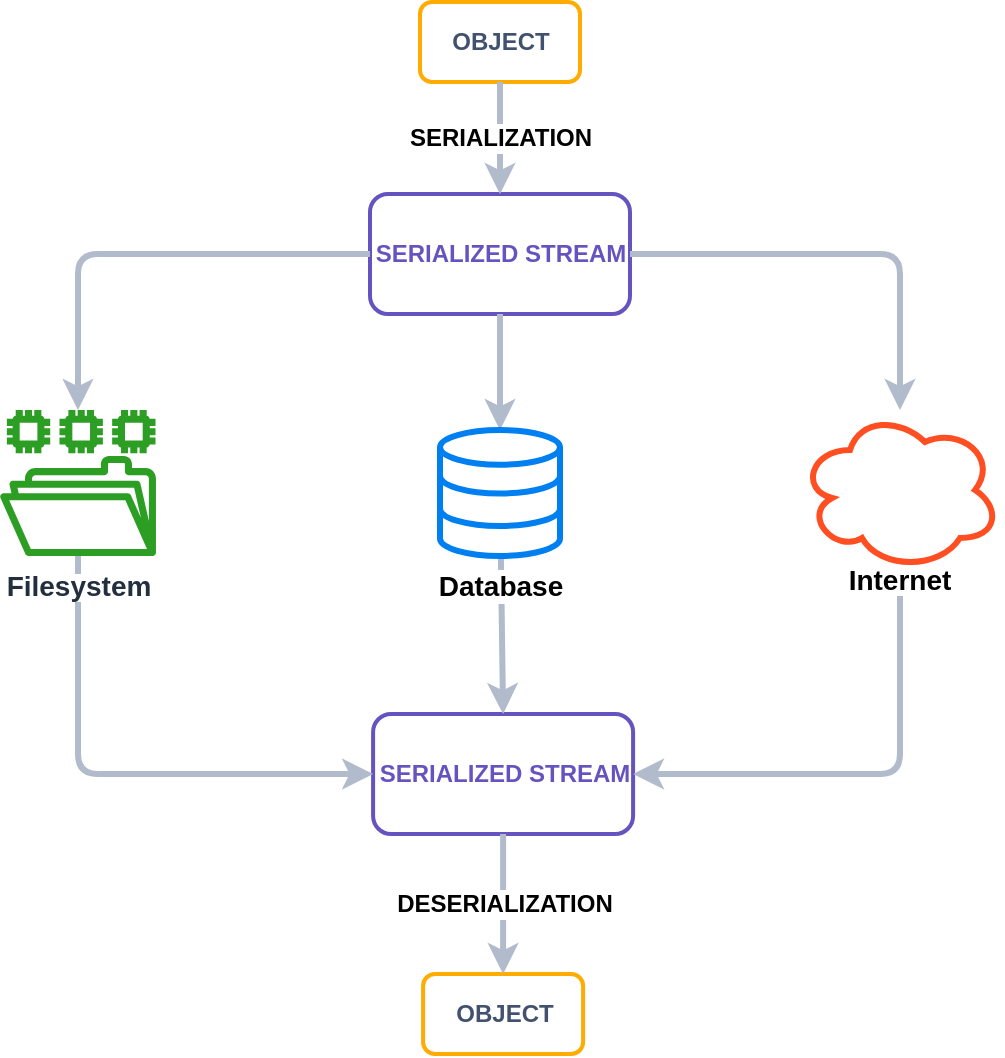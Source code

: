 <mxfile version="12.8.5" type="device"><diagram id="ZyPXkc2f9xM2O0iItujs" name="Page-1"><mxGraphModel dx="1206" dy="741" grid="1" gridSize="10" guides="1" tooltips="1" connect="1" arrows="1" fold="1" page="1" pageScale="1" pageWidth="827" pageHeight="1169" math="0" shadow="0"><root><mxCell id="0"/><mxCell id="1" parent="0"/><mxCell id="Hc8lib_lY8K_t4a0dCTs-1" value="OBJECT" style="dashed=0;html=1;rounded=1;strokeColor=#FFAB00;fontSize=12;align=center;fontStyle=1;strokeWidth=2;fontColor=#42526E" vertex="1" parent="1"><mxGeometry x="360" y="74" width="80" height="40" as="geometry"/></mxCell><mxCell id="Hc8lib_lY8K_t4a0dCTs-2" value="SERIALIZED STREAM" style="dashed=0;html=1;rounded=1;strokeColor=#6554C0;fontSize=12;align=center;fontStyle=1;strokeWidth=2;fontColor=#6554C0" vertex="1" parent="1"><mxGeometry x="335" y="170" width="130" height="60" as="geometry"/></mxCell><mxCell id="Hc8lib_lY8K_t4a0dCTs-12" value="" style="edgeStyle=segmentEdgeStyle;endArrow=classic;html=1;exitX=1;exitY=0.5;exitDx=0;exitDy=0;strokeWidth=3;strokeColor=#B1BBCC;" edge="1" parent="1" source="Hc8lib_lY8K_t4a0dCTs-2" target="Hc8lib_lY8K_t4a0dCTs-6"><mxGeometry width="50" height="50" relative="1" as="geometry"><mxPoint x="550" y="250" as="sourcePoint"/><mxPoint x="600" y="200" as="targetPoint"/></mxGeometry></mxCell><mxCell id="Hc8lib_lY8K_t4a0dCTs-13" value="" style="edgeStyle=segmentEdgeStyle;endArrow=classic;html=1;exitX=0;exitY=0.5;exitDx=0;exitDy=0;strokeWidth=3;strokeColor=#B1BBCC;" edge="1" parent="1" source="Hc8lib_lY8K_t4a0dCTs-2" target="Hc8lib_lY8K_t4a0dCTs-3"><mxGeometry width="50" height="50" relative="1" as="geometry"><mxPoint x="475" y="210" as="sourcePoint"/><mxPoint x="610" y="330" as="targetPoint"/></mxGeometry></mxCell><mxCell id="Hc8lib_lY8K_t4a0dCTs-14" value="" style="endArrow=classic;html=1;exitX=0.5;exitY=1;exitDx=0;exitDy=0;strokeWidth=3;strokeColor=#B1BBCC;" edge="1" parent="1" source="Hc8lib_lY8K_t4a0dCTs-2" target="Hc8lib_lY8K_t4a0dCTs-4"><mxGeometry width="50" height="50" relative="1" as="geometry"><mxPoint x="305" y="570" as="sourcePoint"/><mxPoint x="440" y="690" as="targetPoint"/></mxGeometry></mxCell><mxCell id="Hc8lib_lY8K_t4a0dCTs-15" value="SERIALIZED STREAM" style="dashed=0;html=1;rounded=1;strokeColor=#6554C0;fontSize=12;align=center;fontStyle=1;strokeWidth=2;fontColor=#6554C0" vertex="1" parent="1"><mxGeometry x="336.55" y="430" width="130" height="60" as="geometry"/></mxCell><mxCell id="Hc8lib_lY8K_t4a0dCTs-16" value="" style="edgeStyle=segmentEdgeStyle;endArrow=none;html=1;exitX=1;exitY=0.5;exitDx=0;exitDy=0;strokeWidth=3;strokeColor=#B1BBCC;startArrow=classic;startFill=1;endFill=0;" edge="1" parent="1" source="Hc8lib_lY8K_t4a0dCTs-15" target="Hc8lib_lY8K_t4a0dCTs-6"><mxGeometry width="50" height="50" relative="1" as="geometry"><mxPoint x="555.55" y="510" as="sourcePoint"/><mxPoint x="605.55" y="538" as="targetPoint"/></mxGeometry></mxCell><mxCell id="Hc8lib_lY8K_t4a0dCTs-17" value="" style="edgeStyle=segmentEdgeStyle;endArrow=none;html=1;exitX=0;exitY=0.5;exitDx=0;exitDy=0;strokeWidth=3;strokeColor=#B1BBCC;startArrow=classic;startFill=1;endFill=0;" edge="1" parent="1" source="Hc8lib_lY8K_t4a0dCTs-15" target="Hc8lib_lY8K_t4a0dCTs-3"><mxGeometry width="50" height="50" relative="1" as="geometry"><mxPoint x="480.55" y="470" as="sourcePoint"/><mxPoint x="194.45" y="538" as="targetPoint"/></mxGeometry></mxCell><mxCell id="Hc8lib_lY8K_t4a0dCTs-18" value="" style="endArrow=none;html=1;exitX=0.5;exitY=0;exitDx=0;exitDy=0;strokeWidth=3;strokeColor=#B1BBCC;startArrow=classic;startFill=1;endFill=0;" edge="1" parent="1" source="Hc8lib_lY8K_t4a0dCTs-15" target="Hc8lib_lY8K_t4a0dCTs-4"><mxGeometry width="50" height="50" relative="1" as="geometry"><mxPoint x="310.55" y="830" as="sourcePoint"/><mxPoint x="406" y="530" as="targetPoint"/></mxGeometry></mxCell><mxCell id="Hc8lib_lY8K_t4a0dCTs-3" value="&lt;span style=&quot;background-color: rgb(255 , 255 , 255)&quot;&gt;&lt;b style=&quot;font-size: 14px&quot;&gt;Filesystem&lt;/b&gt;&lt;/span&gt;" style="outlineConnect=0;fontColor=#232F3E;gradientColor=none;fillColor=#2B9E23;strokeColor=none;dashed=0;verticalLabelPosition=bottom;verticalAlign=top;align=center;html=1;fontSize=12;fontStyle=0;aspect=fixed;pointerEvents=1;shape=mxgraph.aws4.file_system;" vertex="1" parent="1"><mxGeometry x="150" y="278" width="78" height="73" as="geometry"/></mxCell><mxCell id="Hc8lib_lY8K_t4a0dCTs-4" value="&lt;font style=&quot;font-size: 14px&quot;&gt;&lt;b&gt;Database&lt;/b&gt;&lt;/font&gt;" style="html=1;verticalLabelPosition=bottom;align=center;labelBackgroundColor=#ffffff;verticalAlign=top;strokeWidth=3;strokeColor=#0080F0;shadow=0;dashed=0;shape=mxgraph.ios7.icons.data;" vertex="1" parent="1"><mxGeometry x="370" y="288" width="60" height="63" as="geometry"/></mxCell><mxCell id="Hc8lib_lY8K_t4a0dCTs-6" value="&lt;span style=&quot;background-color: rgb(255 , 255 , 255)&quot;&gt;&lt;font style=&quot;font-size: 14px&quot;&gt;&lt;b&gt;Internet&lt;/b&gt;&lt;/font&gt;&lt;/span&gt;" style="ellipse;shape=cloud;whiteSpace=wrap;html=1;strokeWidth=3;fillColor=#FFFFFF;strokeColor=#FF4E21;verticalAlign=bottom;spacingBottom=-16;" vertex="1" parent="1"><mxGeometry x="550" y="278" width="100" height="80" as="geometry"/></mxCell><mxCell id="Hc8lib_lY8K_t4a0dCTs-19" value="OBJECT" style="dashed=0;html=1;rounded=1;strokeColor=#FFAB00;fontSize=12;align=center;fontStyle=1;strokeWidth=2;fontColor=#42526E" vertex="1" parent="1"><mxGeometry x="361.55" y="560" width="80" height="40" as="geometry"/></mxCell><mxCell id="Hc8lib_lY8K_t4a0dCTs-20" value="&lt;b&gt;&lt;font style=&quot;font-size: 12px&quot;&gt;DESERIALIZATION&lt;/font&gt;&lt;/b&gt;" style="endArrow=none;html=1;exitX=0.5;exitY=0;exitDx=0;exitDy=0;strokeWidth=3;strokeColor=#B1BBCC;startArrow=classic;startFill=1;endFill=0;entryX=0.5;entryY=1;entryDx=0;entryDy=0;" edge="1" parent="1" source="Hc8lib_lY8K_t4a0dCTs-19" target="Hc8lib_lY8K_t4a0dCTs-15"><mxGeometry width="50" height="50" relative="1" as="geometry"><mxPoint x="411.55" y="440" as="sourcePoint"/><mxPoint x="410.442" y="361" as="targetPoint"/></mxGeometry></mxCell><mxCell id="Hc8lib_lY8K_t4a0dCTs-21" value="&lt;font size=&quot;1&quot;&gt;&lt;b style=&quot;font-size: 12px&quot;&gt;SERIALIZATION&lt;/b&gt;&lt;/font&gt;" style="endArrow=none;html=1;exitX=0.5;exitY=0;exitDx=0;exitDy=0;strokeWidth=3;strokeColor=#B1BBCC;startArrow=classic;startFill=1;endFill=0;entryX=0.5;entryY=1;entryDx=0;entryDy=0;" edge="1" parent="1" source="Hc8lib_lY8K_t4a0dCTs-2" target="Hc8lib_lY8K_t4a0dCTs-1"><mxGeometry width="50" height="50" relative="1" as="geometry"><mxPoint x="399.95" y="160" as="sourcePoint"/><mxPoint x="399.5" y="110" as="targetPoint"/></mxGeometry></mxCell></root></mxGraphModel></diagram></mxfile>
